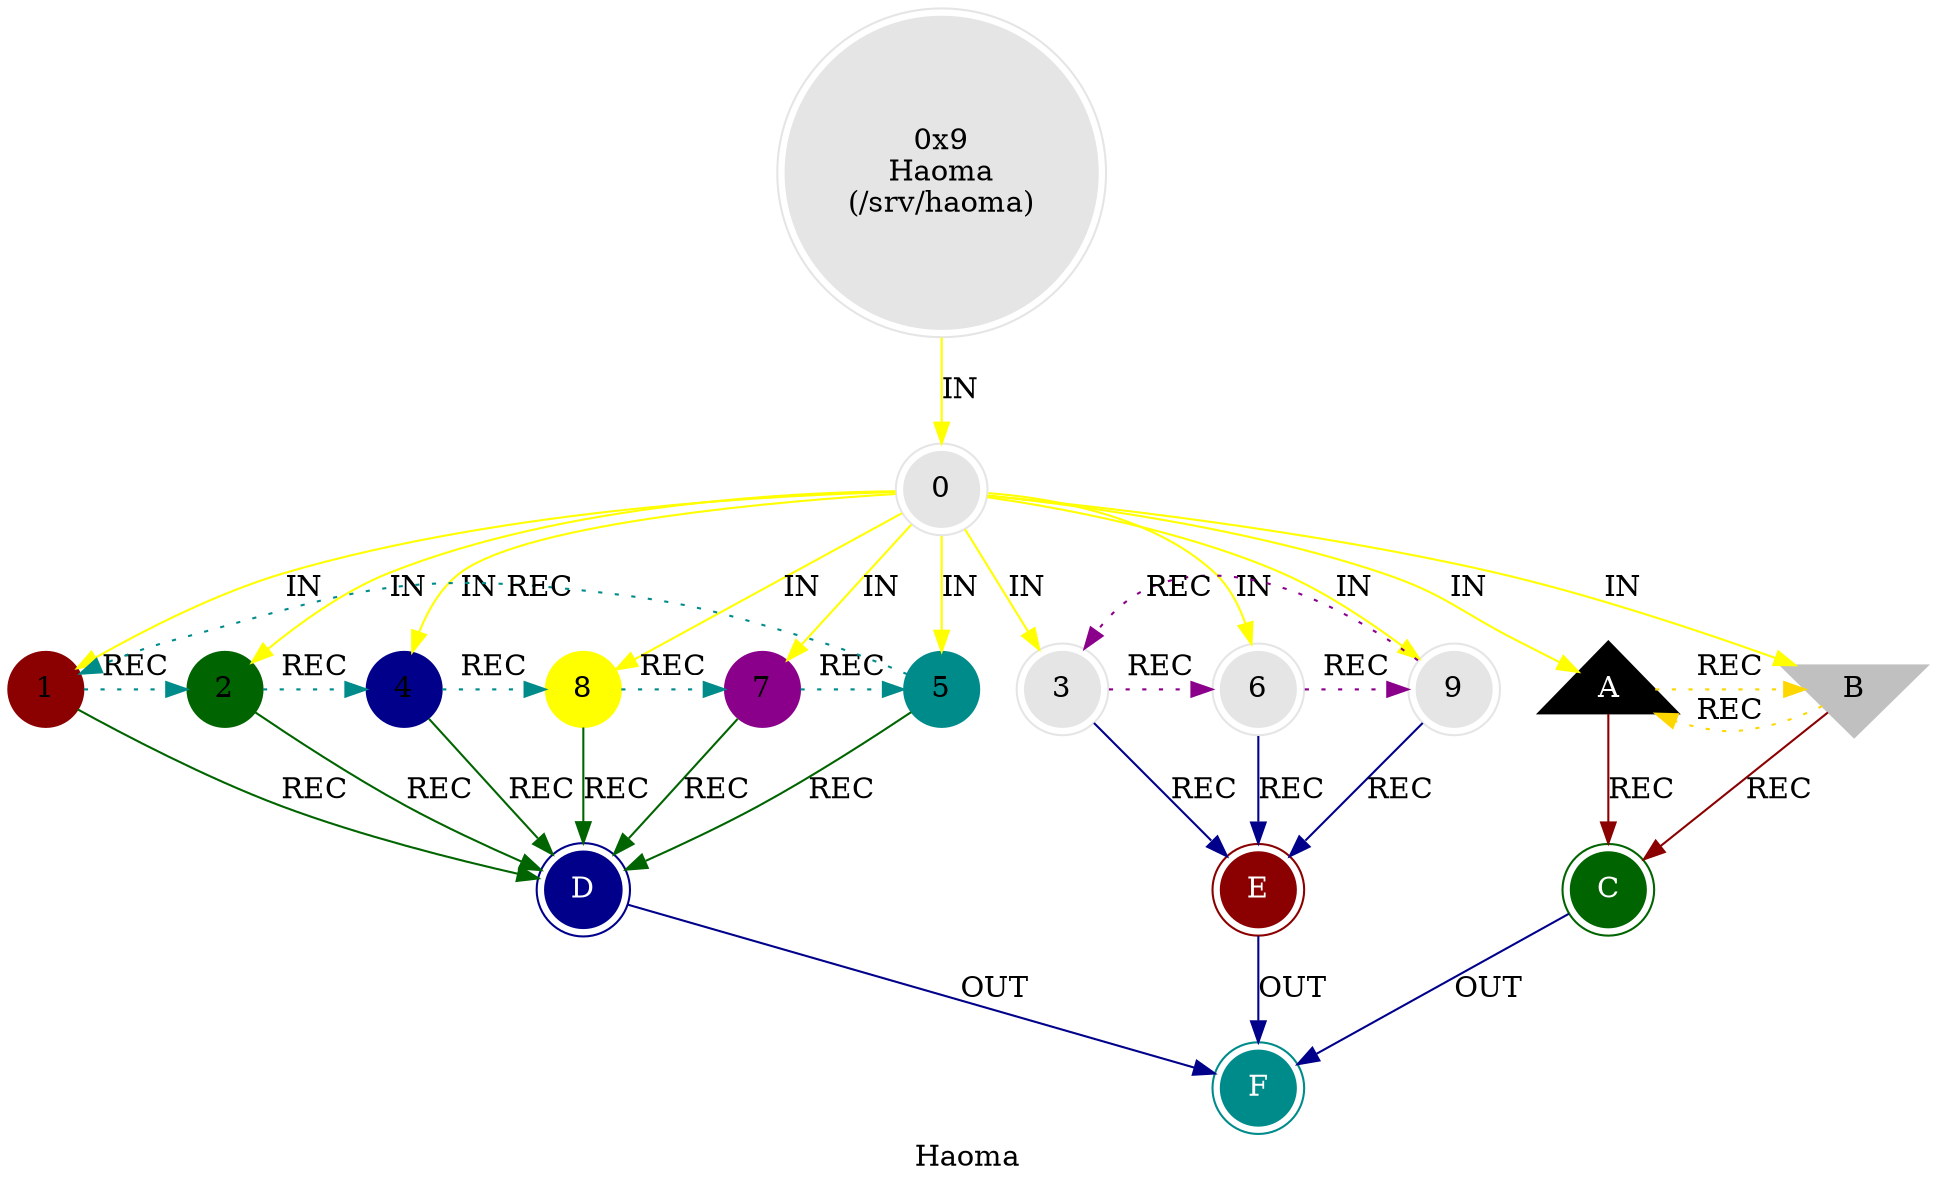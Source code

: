 digraph G {
    label = "Haoma";
    style = filled;
    color = red;
    comment = "";
    node [shape = polygon; sides = 6; style = filled; color = grey90;];
    
    spark_9_mythos_t [label = "0x9\nHaoma\n(/srv/haoma)";shape = doublecircle;];
    
    // The Sacred 3-6-9 (Boundary of Perception).
    // "If you knew the magnificence of 3, 6, and 9, you would have a key to the universe." — Tesla.
    // The 1-2-4-8-7-5 Vortex (Boundary of Comprehension).
    spark_0_haoma_t [label = "0";shape = doublecircle;comment = "";];
    spark_1_haoma_t [label = "1";shape = circle;color = darkred;comment = "";];
    spark_2_haoma_t [label = "2";shape = circle;color = darkgreen;comment = "";];
    spark_4_haoma_t [label = "4";shape = circle;color = darkblue;comment = "";];
    spark_8_haoma_t [label = "8";shape = circle;color = yellow;comment = "";];
    spark_7_haoma_t [label = "7";shape = circle;color = darkmagenta;comment = "";];
    spark_5_haoma_t [label = "5";shape = circle;color = darkcyan;comment = "";];
    spark_3_haoma_t [label = "3";shape = doublecircle;comment = "";];
    spark_6_haoma_t [label = "6";shape = doublecircle;comment = "";];
    spark_9_haoma_t [label = "9";shape = doublecircle;comment = "";];
    spark_a_haoma_t [label = "A";shape = triangle;color = black;fontcolor = white;comment = "";];
    spark_b_haoma_t [label = "B";shape = invtriangle;color = grey;comment = "";];
    spark_c_haoma_t [label = "C";shape = doublecircle;color = darkgreen;style = filled;fontcolor = white;];
    spark_d_haoma_t [label = "D";shape = doublecircle;color = darkblue;style = filled;fontcolor = white;];
    spark_e_haoma_t [label = "E";shape = doublecircle;color = darkred;style = filled;fontcolor = white;];
    spark_f_haoma_t [label = "F";shape = doublecircle;color = darkcyan;style = filled;fontcolor = white;];
    
    // IN = Input
    // OUT = Output
    // REC = Recursion
    spark_9_mythos_t -> spark_0_haoma_t -> {spark_a_haoma_t spark_b_haoma_t spark_1_haoma_t spark_2_haoma_t spark_3_haoma_t spark_4_haoma_t spark_5_haoma_t spark_6_haoma_t spark_7_haoma_t spark_8_haoma_t spark_9_haoma_t} [label = "IN"; color = yellow; comment = "";];
    
    {spark_a_haoma_t spark_b_haoma_t} -> spark_c_haoma_t [label = "REC"; color = darkred; comment = "";];
    {spark_1_haoma_t spark_2_haoma_t spark_4_haoma_t spark_8_haoma_t spark_7_haoma_t spark_5_haoma_t} -> spark_d_haoma_t [label = "REC"; color = darkgreen; comment = "";];
    {spark_3_haoma_t spark_6_haoma_t spark_9_haoma_t} -> spark_e_haoma_t [label = "REC"; color = darkblue; comment = "";];
    
    spark_1_haoma_t -> spark_2_haoma_t -> spark_4_haoma_t -> spark_8_haoma_t -> spark_7_haoma_t -> spark_5_haoma_t -> spark_1_haoma_t [label = "REC"; color = darkcyan; comment = ""; style = dotted; constraint = false;];
    spark_3_haoma_t -> spark_6_haoma_t -> spark_9_haoma_t -> spark_3_haoma_t [label = "REC"; color = darkmagenta; comment = ""; style = dotted; constraint = false;];
    spark_a_haoma_t -> spark_b_haoma_t -> spark_a_haoma_t [label = "REC"; color = gold; comment = ""; style = dotted; constraint = false;];
    
    {spark_c_haoma_t spark_d_haoma_t spark_e_haoma_t} -> spark_f_haoma_t [label = "OUT"; color = darkblue; comment = "";];
}